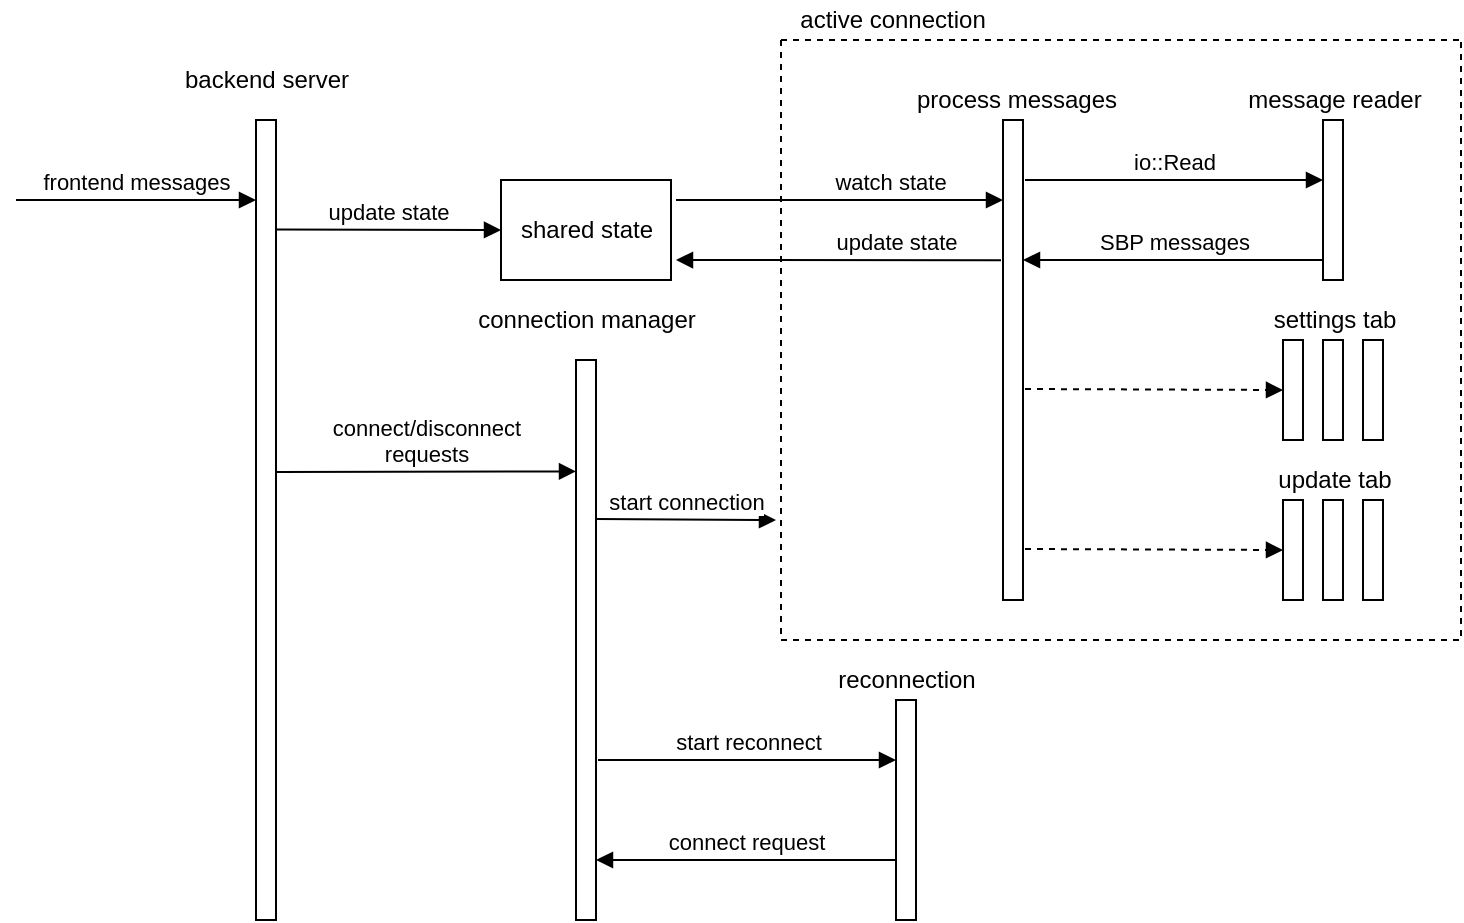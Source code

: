 <mxfile version="15.5.9" type="google"><diagram name="Page-1" id="5d7acffa-a066-3a61-03fe-96351882024d"><mxGraphModel dx="1003" dy="1166" grid="1" gridSize="10" guides="1" tooltips="1" connect="1" arrows="1" fold="1" page="1" pageScale="1" pageWidth="1100" pageHeight="850" background="#ffffff" math="0" shadow="0"><root><mxCell id="0"/><mxCell id="1" parent="0"/><mxCell id="Nc9TNhPYCV4Ds7UKCGvK-11" value="" style="html=1;points=[];perimeter=orthogonalPerimeter;" vertex="1" parent="1"><mxGeometry x="240" y="200" width="10" height="400" as="geometry"/></mxCell><mxCell id="Nc9TNhPYCV4Ds7UKCGvK-12" value="backend server " style="text;html=1;align=center;verticalAlign=middle;resizable=0;points=[];autosize=1;strokeColor=none;fillColor=none;" vertex="1" parent="1"><mxGeometry x="195" y="170" width="100" height="20" as="geometry"/></mxCell><mxCell id="Nc9TNhPYCV4Ds7UKCGvK-14" value="" style="html=1;points=[];perimeter=orthogonalPerimeter;" vertex="1" parent="1"><mxGeometry x="400" y="320" width="10" height="280" as="geometry"/></mxCell><mxCell id="Nc9TNhPYCV4Ds7UKCGvK-15" value="connection manager" style="text;html=1;align=center;verticalAlign=middle;resizable=0;points=[];autosize=1;strokeColor=none;fillColor=none;" vertex="1" parent="1"><mxGeometry x="345" y="290" width="120" height="20" as="geometry"/></mxCell><mxCell id="Nc9TNhPYCV4Ds7UKCGvK-17" value="" style="html=1;points=[];perimeter=orthogonalPerimeter;" vertex="1" parent="1"><mxGeometry x="613.5" y="200" width="10" height="240" as="geometry"/></mxCell><mxCell id="Nc9TNhPYCV4Ds7UKCGvK-18" value="" style="html=1;points=[];perimeter=orthogonalPerimeter;" vertex="1" parent="1"><mxGeometry x="560" y="490" width="10" height="110" as="geometry"/></mxCell><mxCell id="Nc9TNhPYCV4Ds7UKCGvK-19" value="reconnection" style="text;html=1;align=center;verticalAlign=middle;resizable=0;points=[];autosize=1;strokeColor=none;fillColor=none;" vertex="1" parent="1"><mxGeometry x="525" y="470" width="80" height="20" as="geometry"/></mxCell><mxCell id="Nc9TNhPYCV4Ds7UKCGvK-22" value="&lt;div&gt;connect/disconnect&lt;/div&gt;&lt;div&gt;requests&lt;br&gt;&lt;/div&gt;" style="html=1;verticalAlign=bottom;endArrow=block;rounded=0;entryX=0;entryY=0.199;entryDx=0;entryDy=0;entryPerimeter=0;exitX=1;exitY=0.44;exitDx=0;exitDy=0;exitPerimeter=0;" edge="1" parent="1" source="Nc9TNhPYCV4Ds7UKCGvK-11" target="Nc9TNhPYCV4Ds7UKCGvK-14"><mxGeometry width="80" relative="1" as="geometry"><mxPoint x="250" y="279.5" as="sourcePoint"/><mxPoint x="330" y="279.5" as="targetPoint"/></mxGeometry></mxCell><mxCell id="Nc9TNhPYCV4Ds7UKCGvK-23" value="frontend messages" style="html=1;verticalAlign=bottom;endArrow=block;rounded=0;" edge="1" parent="1" target="Nc9TNhPYCV4Ds7UKCGvK-11"><mxGeometry width="80" relative="1" as="geometry"><mxPoint x="120" y="240" as="sourcePoint"/><mxPoint x="200" y="240" as="targetPoint"/></mxGeometry></mxCell><mxCell id="Nc9TNhPYCV4Ds7UKCGvK-24" value="&lt;div&gt;start reconnect&lt;br&gt;&lt;/div&gt;&lt;div&gt;&lt;/div&gt;" style="html=1;verticalAlign=bottom;endArrow=block;rounded=0;" edge="1" parent="1" target="Nc9TNhPYCV4Ds7UKCGvK-18"><mxGeometry width="80" relative="1" as="geometry"><mxPoint x="411" y="520" as="sourcePoint"/><mxPoint x="558" y="480" as="targetPoint"/></mxGeometry></mxCell><mxCell id="Nc9TNhPYCV4Ds7UKCGvK-27" value="" style="html=1;points=[];perimeter=orthogonalPerimeter;" vertex="1" parent="1"><mxGeometry x="773.5" y="200" width="10" height="80" as="geometry"/></mxCell><mxCell id="Nc9TNhPYCV4Ds7UKCGvK-30" value="io::Read" style="html=1;verticalAlign=bottom;endArrow=block;rounded=0;" edge="1" parent="1"><mxGeometry width="80" relative="1" as="geometry"><mxPoint x="624.5" y="230" as="sourcePoint"/><mxPoint x="773.5" y="230" as="targetPoint"/></mxGeometry></mxCell><mxCell id="Nc9TNhPYCV4Ds7UKCGvK-32" value="update state" style="html=1;verticalAlign=bottom;endArrow=block;rounded=0;exitX=1;exitY=0.44;exitDx=0;exitDy=0;exitPerimeter=0;entryX=0;entryY=0.5;entryDx=0;entryDy=0;" edge="1" parent="1" target="Nc9TNhPYCV4Ds7UKCGvK-33"><mxGeometry width="80" relative="1" as="geometry"><mxPoint x="250" y="254.78" as="sourcePoint"/><mxPoint x="380" y="254.5" as="targetPoint"/></mxGeometry></mxCell><mxCell id="Nc9TNhPYCV4Ds7UKCGvK-33" value="shared state" style="html=1;" vertex="1" parent="1"><mxGeometry x="362.5" y="230" width="85" height="50" as="geometry"/></mxCell><mxCell id="Nc9TNhPYCV4Ds7UKCGvK-41" value="update state" style="html=1;verticalAlign=bottom;endArrow=block;rounded=0;exitX=-0.1;exitY=0.292;exitDx=0;exitDy=0;exitPerimeter=0;" edge="1" parent="1" source="Nc9TNhPYCV4Ds7UKCGvK-17"><mxGeometry x="-0.354" width="80" relative="1" as="geometry"><mxPoint x="560" y="270" as="sourcePoint"/><mxPoint x="450" y="270" as="targetPoint"/><mxPoint as="offset"/></mxGeometry></mxCell><mxCell id="Nc9TNhPYCV4Ds7UKCGvK-42" value="" style="html=1;points=[];perimeter=orthogonalPerimeter;" vertex="1" parent="1"><mxGeometry x="773.5" y="310" width="10" height="50" as="geometry"/></mxCell><mxCell id="Nc9TNhPYCV4Ds7UKCGvK-43" value="" style="html=1;points=[];perimeter=orthogonalPerimeter;" vertex="1" parent="1"><mxGeometry x="793.5" y="310" width="10" height="50" as="geometry"/></mxCell><mxCell id="Nc9TNhPYCV4Ds7UKCGvK-44" value="" style="html=1;points=[];perimeter=orthogonalPerimeter;" vertex="1" parent="1"><mxGeometry x="753.5" y="310" width="10" height="50" as="geometry"/></mxCell><mxCell id="Nc9TNhPYCV4Ds7UKCGvK-45" value="settings tab" style="text;html=1;align=center;verticalAlign=middle;resizable=0;points=[];autosize=1;strokeColor=none;fillColor=none;" vertex="1" parent="1"><mxGeometry x="738.5" y="290" width="80" height="20" as="geometry"/></mxCell><mxCell id="Nc9TNhPYCV4Ds7UKCGvK-46" value="" style="html=1;points=[];perimeter=orthogonalPerimeter;" vertex="1" parent="1"><mxGeometry x="773.5" y="390" width="10" height="50" as="geometry"/></mxCell><mxCell id="Nc9TNhPYCV4Ds7UKCGvK-47" value="" style="html=1;points=[];perimeter=orthogonalPerimeter;" vertex="1" parent="1"><mxGeometry x="793.5" y="390" width="10" height="50" as="geometry"/></mxCell><mxCell id="Nc9TNhPYCV4Ds7UKCGvK-48" value="" style="html=1;points=[];perimeter=orthogonalPerimeter;" vertex="1" parent="1"><mxGeometry x="753.5" y="390" width="10" height="50" as="geometry"/></mxCell><mxCell id="Nc9TNhPYCV4Ds7UKCGvK-49" value="update tab" style="text;html=1;align=center;verticalAlign=middle;resizable=0;points=[];autosize=1;strokeColor=none;fillColor=none;" vertex="1" parent="1"><mxGeometry x="743.5" y="370" width="70" height="20" as="geometry"/></mxCell><mxCell id="Nc9TNhPYCV4Ds7UKCGvK-50" value="SBP messages" style="html=1;verticalAlign=bottom;endArrow=block;rounded=0;exitX=0;exitY=0.875;exitDx=0;exitDy=0;exitPerimeter=0;" edge="1" parent="1" source="Nc9TNhPYCV4Ds7UKCGvK-27"><mxGeometry width="80" relative="1" as="geometry"><mxPoint x="723.5" y="270" as="sourcePoint"/><mxPoint x="623.5" y="270" as="targetPoint"/></mxGeometry></mxCell><mxCell id="Nc9TNhPYCV4Ds7UKCGvK-51" value="connect request" style="html=1;verticalAlign=bottom;endArrow=block;rounded=0;exitX=0;exitY=0.727;exitDx=0;exitDy=0;exitPerimeter=0;" edge="1" parent="1" source="Nc9TNhPYCV4Ds7UKCGvK-18"><mxGeometry width="80" relative="1" as="geometry"><mxPoint x="530.5" y="570" as="sourcePoint"/><mxPoint x="410" y="570" as="targetPoint"/></mxGeometry></mxCell><mxCell id="Nc9TNhPYCV4Ds7UKCGvK-54" value="" style="html=1;verticalAlign=bottom;endArrow=block;rounded=0;dashed=1;" edge="1" parent="1"><mxGeometry width="80" relative="1" as="geometry"><mxPoint x="624.5" y="334.5" as="sourcePoint"/><mxPoint x="753.5" y="335" as="targetPoint"/></mxGeometry></mxCell><mxCell id="Nc9TNhPYCV4Ds7UKCGvK-55" value="" style="html=1;verticalAlign=bottom;endArrow=block;rounded=0;dashed=1;" edge="1" parent="1"><mxGeometry width="80" relative="1" as="geometry"><mxPoint x="624.5" y="414.5" as="sourcePoint"/><mxPoint x="753.5" y="415" as="targetPoint"/></mxGeometry></mxCell><mxCell id="Nc9TNhPYCV4Ds7UKCGvK-56" value="" style="swimlane;startSize=0;dashed=1;" vertex="1" parent="1"><mxGeometry x="502.5" y="160" width="340" height="300" as="geometry"/></mxCell><mxCell id="Nc9TNhPYCV4Ds7UKCGvK-31" value="&lt;div&gt;start connection&lt;/div&gt;" style="html=1;verticalAlign=bottom;endArrow=block;rounded=0;" edge="1" parent="Nc9TNhPYCV4Ds7UKCGvK-56"><mxGeometry width="80" relative="1" as="geometry"><mxPoint x="-92.5" y="239.5" as="sourcePoint"/><mxPoint x="-2.5" y="240" as="targetPoint"/></mxGeometry></mxCell><mxCell id="Nc9TNhPYCV4Ds7UKCGvK-28" value="message reader" style="text;html=1;align=center;verticalAlign=middle;resizable=0;points=[];autosize=1;strokeColor=none;fillColor=none;" vertex="1" parent="Nc9TNhPYCV4Ds7UKCGvK-56"><mxGeometry x="226" y="20" width="100" height="20" as="geometry"/></mxCell><mxCell id="Nc9TNhPYCV4Ds7UKCGvK-26" value="&lt;div&gt;process messages&lt;/div&gt;" style="text;html=1;align=center;verticalAlign=middle;resizable=0;points=[];autosize=1;strokeColor=none;fillColor=none;" vertex="1" parent="Nc9TNhPYCV4Ds7UKCGvK-56"><mxGeometry x="57.5" y="20" width="120" height="20" as="geometry"/></mxCell><mxCell id="Nc9TNhPYCV4Ds7UKCGvK-39" value="watch state" style="html=1;verticalAlign=bottom;endArrow=block;rounded=0;" edge="1" parent="Nc9TNhPYCV4Ds7UKCGvK-56" target="Nc9TNhPYCV4Ds7UKCGvK-17"><mxGeometry x="0.311" width="80" relative="1" as="geometry"><mxPoint x="-52.5" y="80" as="sourcePoint"/><mxPoint x="100" y="80.22" as="targetPoint"/><mxPoint as="offset"/></mxGeometry></mxCell><mxCell id="Nc9TNhPYCV4Ds7UKCGvK-58" value="active connection" style="text;html=1;align=center;verticalAlign=middle;resizable=0;points=[];autosize=1;strokeColor=none;fillColor=none;" vertex="1" parent="1"><mxGeometry x="502.5" y="140" width="110" height="20" as="geometry"/></mxCell></root></mxGraphModel></diagram></mxfile>
